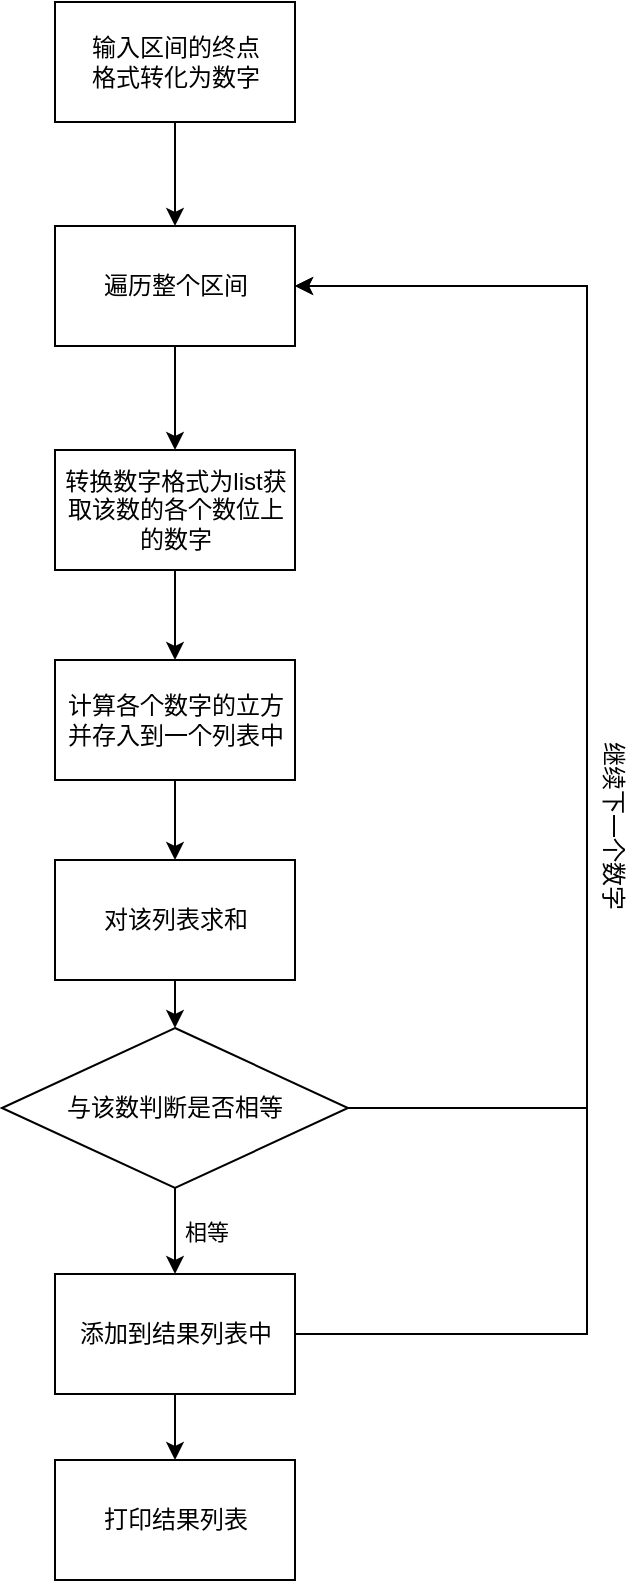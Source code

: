 <mxfile version="21.0.6" type="github">
  <diagram name="Page-1" id="cwVJowlfP7EyrbzWVJgU">
    <mxGraphModel dx="2074" dy="1139" grid="0" gridSize="10" guides="1" tooltips="1" connect="1" arrows="1" fold="1" page="1" pageScale="1" pageWidth="850" pageHeight="1100" math="0" shadow="0">
      <root>
        <mxCell id="0" />
        <mxCell id="1" parent="0" />
        <mxCell id="yP21Up0hT9SQo8Q76Coi-20" value="" style="edgeStyle=orthogonalEdgeStyle;rounded=0;orthogonalLoop=1;jettySize=auto;html=1;" edge="1" parent="1" source="yP21Up0hT9SQo8Q76Coi-4" target="yP21Up0hT9SQo8Q76Coi-19">
          <mxGeometry relative="1" as="geometry" />
        </mxCell>
        <mxCell id="yP21Up0hT9SQo8Q76Coi-28" style="edgeStyle=orthogonalEdgeStyle;rounded=0;orthogonalLoop=1;jettySize=auto;html=1;exitX=1;exitY=0.5;exitDx=0;exitDy=0;entryX=1;entryY=0.5;entryDx=0;entryDy=0;" edge="1" parent="1" source="yP21Up0hT9SQo8Q76Coi-4" target="yP21Up0hT9SQo8Q76Coi-8">
          <mxGeometry relative="1" as="geometry">
            <Array as="points">
              <mxPoint x="658.5" y="781" />
              <mxPoint x="658.5" y="257" />
            </Array>
          </mxGeometry>
        </mxCell>
        <mxCell id="yP21Up0hT9SQo8Q76Coi-4" value="添加到结果列表中" style="rounded=0;whiteSpace=wrap;html=1;" vertex="1" parent="1">
          <mxGeometry x="392.5" y="751" width="120" height="60" as="geometry" />
        </mxCell>
        <mxCell id="yP21Up0hT9SQo8Q76Coi-16" value="" style="edgeStyle=orthogonalEdgeStyle;rounded=0;orthogonalLoop=1;jettySize=auto;html=1;" edge="1" parent="1" source="yP21Up0hT9SQo8Q76Coi-5" target="yP21Up0hT9SQo8Q76Coi-11">
          <mxGeometry relative="1" as="geometry" />
        </mxCell>
        <mxCell id="yP21Up0hT9SQo8Q76Coi-5" value="对该列表求和" style="rounded=0;whiteSpace=wrap;html=1;" vertex="1" parent="1">
          <mxGeometry x="392.5" y="544" width="120" height="60" as="geometry" />
        </mxCell>
        <mxCell id="yP21Up0hT9SQo8Q76Coi-15" value="" style="edgeStyle=orthogonalEdgeStyle;rounded=0;orthogonalLoop=1;jettySize=auto;html=1;" edge="1" parent="1" source="yP21Up0hT9SQo8Q76Coi-6" target="yP21Up0hT9SQo8Q76Coi-5">
          <mxGeometry relative="1" as="geometry" />
        </mxCell>
        <mxCell id="yP21Up0hT9SQo8Q76Coi-6" value="计算各个数字的立方并存入到一个列表中" style="rounded=0;whiteSpace=wrap;html=1;" vertex="1" parent="1">
          <mxGeometry x="392.5" y="444" width="120" height="60" as="geometry" />
        </mxCell>
        <mxCell id="yP21Up0hT9SQo8Q76Coi-14" value="" style="edgeStyle=orthogonalEdgeStyle;rounded=0;orthogonalLoop=1;jettySize=auto;html=1;" edge="1" parent="1" source="yP21Up0hT9SQo8Q76Coi-7" target="yP21Up0hT9SQo8Q76Coi-6">
          <mxGeometry relative="1" as="geometry" />
        </mxCell>
        <mxCell id="yP21Up0hT9SQo8Q76Coi-7" value="转换数字格式为list获取该数的各个数位上的数字" style="rounded=0;whiteSpace=wrap;html=1;" vertex="1" parent="1">
          <mxGeometry x="392.5" y="339" width="120" height="60" as="geometry" />
        </mxCell>
        <mxCell id="yP21Up0hT9SQo8Q76Coi-13" value="" style="edgeStyle=orthogonalEdgeStyle;rounded=0;orthogonalLoop=1;jettySize=auto;html=1;" edge="1" parent="1" source="yP21Up0hT9SQo8Q76Coi-8" target="yP21Up0hT9SQo8Q76Coi-7">
          <mxGeometry relative="1" as="geometry" />
        </mxCell>
        <mxCell id="yP21Up0hT9SQo8Q76Coi-8" value="遍历整个区间" style="rounded=0;whiteSpace=wrap;html=1;" vertex="1" parent="1">
          <mxGeometry x="392.5" y="227" width="120" height="60" as="geometry" />
        </mxCell>
        <mxCell id="yP21Up0hT9SQo8Q76Coi-12" style="edgeStyle=orthogonalEdgeStyle;rounded=0;orthogonalLoop=1;jettySize=auto;html=1;exitX=0.5;exitY=1;exitDx=0;exitDy=0;" edge="1" parent="1" source="yP21Up0hT9SQo8Q76Coi-9" target="yP21Up0hT9SQo8Q76Coi-8">
          <mxGeometry relative="1" as="geometry" />
        </mxCell>
        <mxCell id="yP21Up0hT9SQo8Q76Coi-9" value="输入区间的终点&lt;br&gt;格式转化为数字" style="rounded=0;whiteSpace=wrap;html=1;" vertex="1" parent="1">
          <mxGeometry x="392.5" y="115" width="120" height="60" as="geometry" />
        </mxCell>
        <mxCell id="yP21Up0hT9SQo8Q76Coi-17" style="edgeStyle=orthogonalEdgeStyle;rounded=0;orthogonalLoop=1;jettySize=auto;html=1;entryX=1;entryY=0.5;entryDx=0;entryDy=0;" edge="1" parent="1" source="yP21Up0hT9SQo8Q76Coi-11" target="yP21Up0hT9SQo8Q76Coi-8">
          <mxGeometry relative="1" as="geometry">
            <Array as="points">
              <mxPoint x="658.5" y="257" />
            </Array>
          </mxGeometry>
        </mxCell>
        <mxCell id="yP21Up0hT9SQo8Q76Coi-22" value="相等&lt;br&gt;" style="edgeLabel;html=1;align=center;verticalAlign=middle;resizable=0;points=[];" vertex="1" connectable="0" parent="yP21Up0hT9SQo8Q76Coi-17">
          <mxGeometry x="0.317" y="2" relative="1" as="geometry">
            <mxPoint x="-189" y="388" as="offset" />
          </mxGeometry>
        </mxCell>
        <mxCell id="yP21Up0hT9SQo8Q76Coi-18" value="" style="edgeStyle=orthogonalEdgeStyle;rounded=0;orthogonalLoop=1;jettySize=auto;html=1;" edge="1" parent="1" source="yP21Up0hT9SQo8Q76Coi-11" target="yP21Up0hT9SQo8Q76Coi-4">
          <mxGeometry relative="1" as="geometry" />
        </mxCell>
        <mxCell id="yP21Up0hT9SQo8Q76Coi-11" value="与该数判断是否相等" style="rhombus;whiteSpace=wrap;html=1;" vertex="1" parent="1">
          <mxGeometry x="366" y="628" width="173" height="80" as="geometry" />
        </mxCell>
        <mxCell id="yP21Up0hT9SQo8Q76Coi-19" value="打印结果列表" style="rounded=0;whiteSpace=wrap;html=1;" vertex="1" parent="1">
          <mxGeometry x="392.5" y="844" width="120" height="60" as="geometry" />
        </mxCell>
        <mxCell id="yP21Up0hT9SQo8Q76Coi-24" value="继续下一个数字" style="text;html=1;align=center;verticalAlign=middle;resizable=0;points=[];autosize=1;strokeColor=none;fillColor=none;flipV=0;flipH=1;rotation=90;" vertex="1" parent="1">
          <mxGeometry x="620.5" y="513" width="102" height="26" as="geometry" />
        </mxCell>
      </root>
    </mxGraphModel>
  </diagram>
</mxfile>
